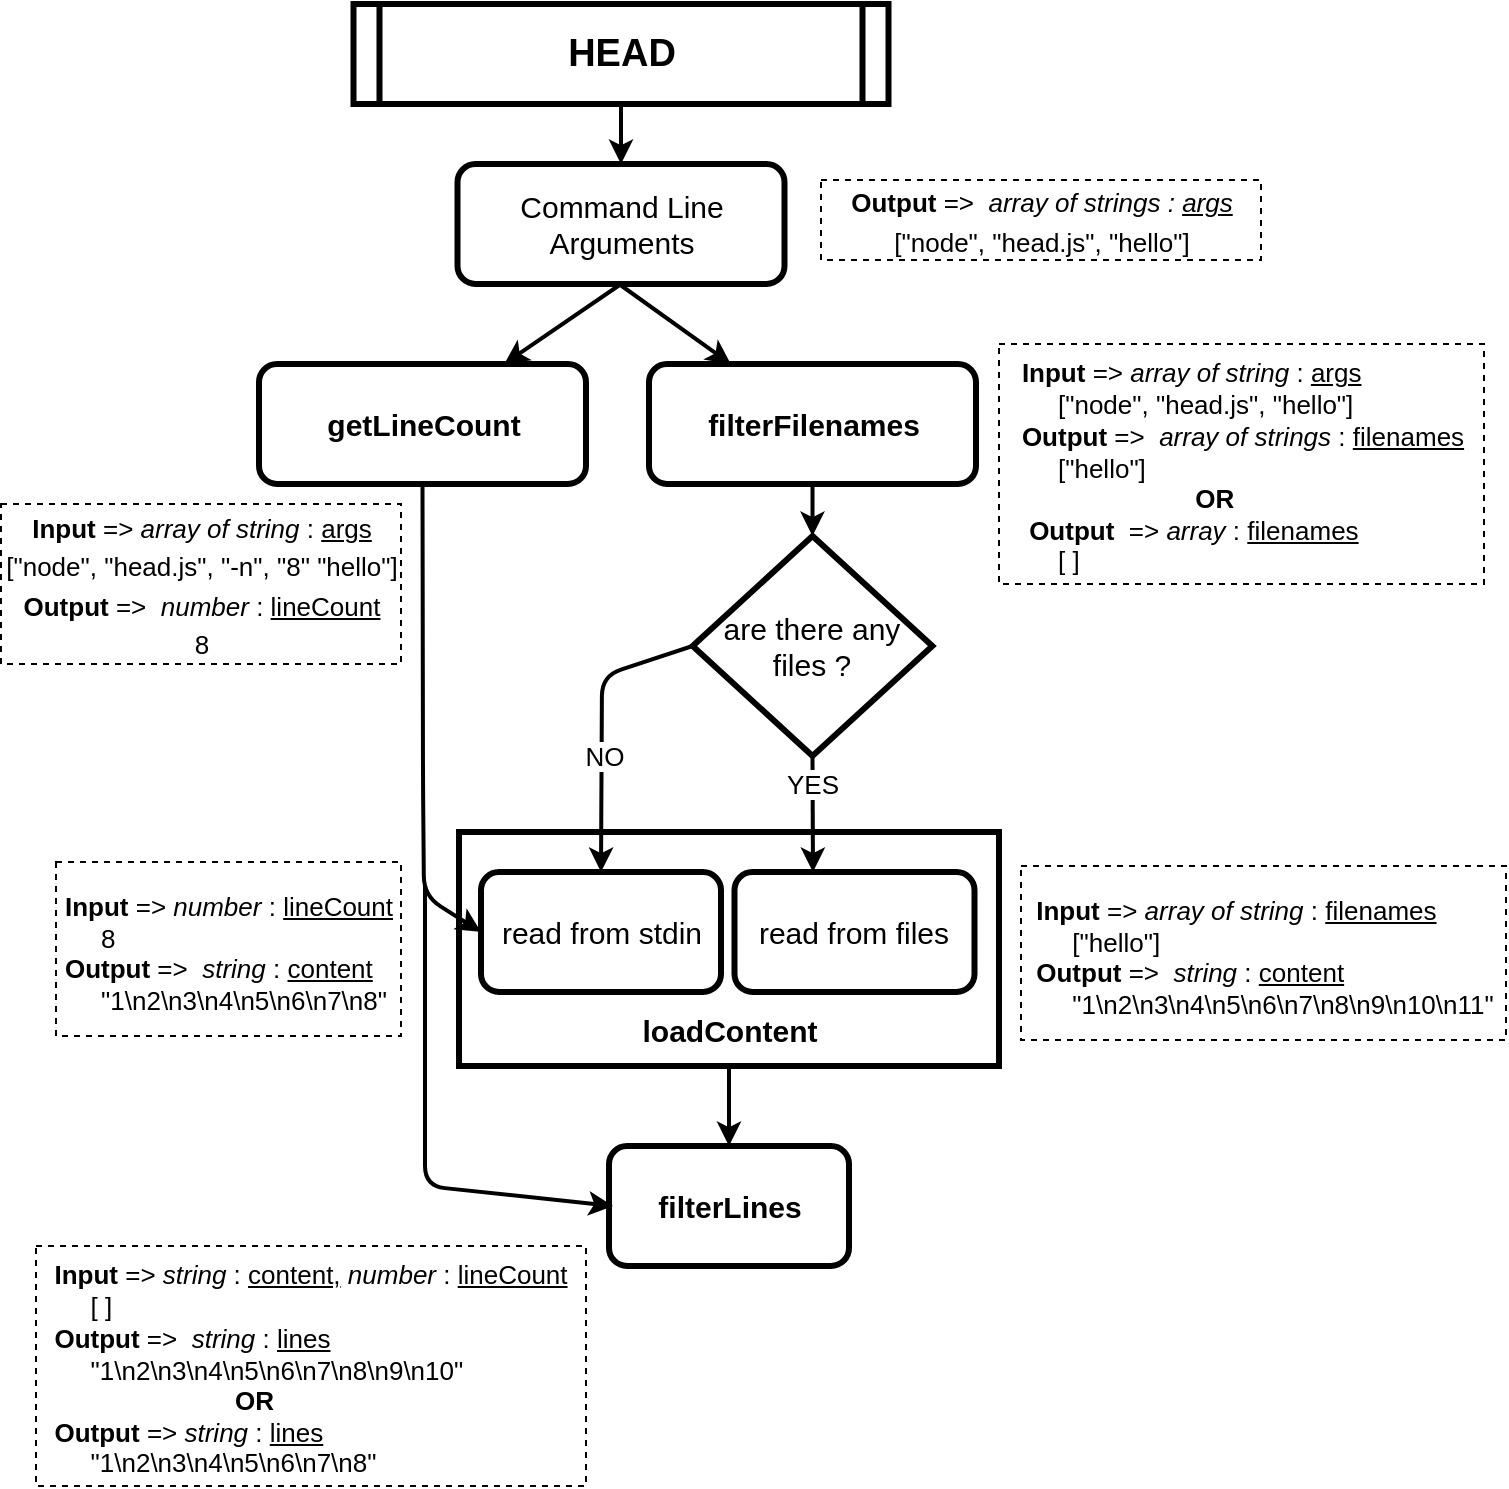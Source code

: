 <mxfile version="12.4.3" type="device" pages="1"><diagram name="Page-1" id="c7558073-3199-34d8-9f00-42111426c3f3"><mxGraphModel dx="776" dy="540" grid="1" gridSize="10" guides="1" tooltips="1" connect="1" arrows="1" fold="1" page="1" pageScale="1" pageWidth="826" pageHeight="1169" background="#ffffff" math="0" shadow="0"><root><mxCell id="0"/><mxCell id="1" parent="0"/><mxCell id="5" value="HEAD" style="shape=process;whiteSpace=wrap;align=center;verticalAlign=middle;size=0.048;fontStyle=1;strokeWidth=3;fillColor=#FFFFFF;fontSize=19;labelBorderColor=none;" parent="1" vertex="1"><mxGeometry x="238.75" y="204" width="267.5" height="50" as="geometry"/></mxCell><mxCell id="SufU0M-UqIUXDmBufydt-160" value="" style="edgeStyle=orthogonalEdgeStyle;rounded=0;orthogonalLoop=1;jettySize=auto;html=1;fontSize=16;entryX=0.5;entryY=0;entryDx=0;entryDy=0;strokeWidth=2;exitX=0.5;exitY=1;exitDx=0;exitDy=0;" edge="1" parent="1" source="5" target="SufU0M-UqIUXDmBufydt-96"><mxGeometry relative="1" as="geometry"><mxPoint x="372" y="270" as="sourcePoint"/></mxGeometry></mxCell><mxCell id="SufU0M-UqIUXDmBufydt-96" value="Command Line Arguments" style="rounded=1;whiteSpace=wrap;html=1;strokeWidth=3;fontSize=15;" vertex="1" parent="1"><mxGeometry x="290.75" y="284" width="163.5" height="60" as="geometry"/></mxCell><mxCell id="SufU0M-UqIUXDmBufydt-99" value="&lt;b&gt;filterFilenames&lt;/b&gt;" style="rounded=1;whiteSpace=wrap;html=1;strokeWidth=3;fontSize=15;" vertex="1" parent="1"><mxGeometry x="386.5" y="384" width="163.5" height="60" as="geometry"/></mxCell><mxCell id="SufU0M-UqIUXDmBufydt-100" value="&lt;b&gt;getLineCount&lt;/b&gt;" style="rounded=1;whiteSpace=wrap;html=1;strokeWidth=3;fontSize=15;" vertex="1" parent="1"><mxGeometry x="191.5" y="384" width="163.5" height="60" as="geometry"/></mxCell><mxCell id="SufU0M-UqIUXDmBufydt-101" value="" style="endArrow=classic;html=1;fontSize=15;exitX=0.5;exitY=1;exitDx=0;exitDy=0;entryX=0.75;entryY=0;entryDx=0;entryDy=0;strokeWidth=2;" edge="1" parent="1" source="SufU0M-UqIUXDmBufydt-96" target="SufU0M-UqIUXDmBufydt-100"><mxGeometry width="50" height="50" relative="1" as="geometry"><mxPoint x="171.5" y="514" as="sourcePoint"/><mxPoint x="221.5" y="464" as="targetPoint"/></mxGeometry></mxCell><mxCell id="SufU0M-UqIUXDmBufydt-102" value="" style="endArrow=classic;html=1;fontSize=15;entryX=0.25;entryY=0;entryDx=0;entryDy=0;strokeWidth=2;" edge="1" parent="1" target="SufU0M-UqIUXDmBufydt-99"><mxGeometry width="50" height="50" relative="1" as="geometry"><mxPoint x="371.5" y="344" as="sourcePoint"/><mxPoint x="324.125" y="394" as="targetPoint"/></mxGeometry></mxCell><mxCell id="SufU0M-UqIUXDmBufydt-103" value="are there any files ?" style="rhombus;whiteSpace=wrap;html=1;strokeWidth=3;fontSize=15;" vertex="1" parent="1"><mxGeometry x="408.31" y="470" width="119.87" height="110" as="geometry"/></mxCell><mxCell id="SufU0M-UqIUXDmBufydt-104" value="" style="endArrow=classic;html=1;fontSize=15;exitX=0.5;exitY=1;exitDx=0;exitDy=0;entryX=0.5;entryY=0;entryDx=0;entryDy=0;strokeWidth=2;" edge="1" parent="1" source="SufU0M-UqIUXDmBufydt-99" target="SufU0M-UqIUXDmBufydt-103"><mxGeometry width="50" height="50" relative="1" as="geometry"><mxPoint x="321.5" y="534" as="sourcePoint"/><mxPoint x="371.5" y="484" as="targetPoint"/></mxGeometry></mxCell><mxCell id="SufU0M-UqIUXDmBufydt-110" value="" style="rounded=0;whiteSpace=wrap;html=1;strokeWidth=3;fontSize=15;" vertex="1" parent="1"><mxGeometry x="291.5" y="618" width="270" height="117" as="geometry"/></mxCell><mxCell id="SufU0M-UqIUXDmBufydt-111" value="read from stdin" style="rounded=1;whiteSpace=wrap;html=1;strokeWidth=3;fontSize=15;" vertex="1" parent="1"><mxGeometry x="302.5" y="638" width="120" height="60" as="geometry"/></mxCell><mxCell id="SufU0M-UqIUXDmBufydt-112" value="read from files" style="rounded=1;whiteSpace=wrap;html=1;strokeWidth=3;fontSize=15;" vertex="1" parent="1"><mxGeometry x="429.25" y="638" width="120" height="60" as="geometry"/></mxCell><mxCell id="SufU0M-UqIUXDmBufydt-106" value="" style="endArrow=classic;html=1;fontSize=15;exitX=0.5;exitY=1;exitDx=0;exitDy=0;entryX=0.327;entryY=0;entryDx=0;entryDy=0;entryPerimeter=0;strokeWidth=2;" edge="1" parent="1" source="SufU0M-UqIUXDmBufydt-103" target="SufU0M-UqIUXDmBufydt-112"><mxGeometry width="50" height="50" relative="1" as="geometry"><mxPoint x="211.5" y="664" as="sourcePoint"/><mxPoint x="468.5" y="644" as="targetPoint"/></mxGeometry></mxCell><mxCell id="SufU0M-UqIUXDmBufydt-108" value="YES" style="text;html=1;align=center;verticalAlign=middle;resizable=0;points=[];;labelBackgroundColor=#ffffff;fontSize=13;" vertex="1" connectable="0" parent="SufU0M-UqIUXDmBufydt-106"><mxGeometry x="0.144" y="-1" relative="1" as="geometry"><mxPoint y="-19" as="offset"/></mxGeometry></mxCell><mxCell id="SufU0M-UqIUXDmBufydt-105" value="" style="endArrow=classic;html=1;fontSize=15;exitX=0;exitY=0.5;exitDx=0;exitDy=0;entryX=0.5;entryY=0;entryDx=0;entryDy=0;strokeWidth=2;" edge="1" parent="1" source="SufU0M-UqIUXDmBufydt-103" target="SufU0M-UqIUXDmBufydt-111"><mxGeometry width="50" height="50" relative="1" as="geometry"><mxPoint x="291.5" y="624" as="sourcePoint"/><mxPoint x="341.5" y="534" as="targetPoint"/><Array as="points"><mxPoint x="363" y="540"/></Array></mxGeometry></mxCell><mxCell id="SufU0M-UqIUXDmBufydt-107" value="NO" style="text;html=1;align=center;verticalAlign=middle;resizable=0;points=[];;labelBackgroundColor=#ffffff;fontSize=13;" vertex="1" connectable="0" parent="SufU0M-UqIUXDmBufydt-105"><mxGeometry x="0.225" y="1" relative="1" as="geometry"><mxPoint y="-2" as="offset"/></mxGeometry></mxCell><mxCell id="SufU0M-UqIUXDmBufydt-115" value="" style="endArrow=classic;html=1;fontSize=15;exitX=0.5;exitY=1;exitDx=0;exitDy=0;entryX=0;entryY=0.5;entryDx=0;entryDy=0;strokeWidth=2;" edge="1" parent="1" source="SufU0M-UqIUXDmBufydt-100" target="SufU0M-UqIUXDmBufydt-111"><mxGeometry width="50" height="50" relative="1" as="geometry"><mxPoint x="171.5" y="834" as="sourcePoint"/><mxPoint x="221.5" y="784" as="targetPoint"/><Array as="points"><mxPoint x="273.5" y="594"/><mxPoint x="274" y="650"/></Array></mxGeometry></mxCell><mxCell id="SufU0M-UqIUXDmBufydt-116" value="&lt;b&gt;filterLines&lt;/b&gt;" style="rounded=1;whiteSpace=wrap;html=1;strokeWidth=3;fontSize=15;" vertex="1" parent="1"><mxGeometry x="366.5" y="775" width="120" height="60" as="geometry"/></mxCell><mxCell id="SufU0M-UqIUXDmBufydt-117" value="&lt;b&gt;&lt;font style=&quot;font-size: 15px&quot;&gt;loadContent&lt;/font&gt;&lt;/b&gt;" style="text;html=1;strokeColor=none;fillColor=none;align=center;verticalAlign=middle;whiteSpace=wrap;rounded=0;fontSize=16;" vertex="1" parent="1"><mxGeometry x="406.5" y="707" width="40" height="20" as="geometry"/></mxCell><mxCell id="SufU0M-UqIUXDmBufydt-120" value="" style="endArrow=classic;html=1;fontSize=16;exitX=0.5;exitY=1;exitDx=0;exitDy=0;entryX=0.5;entryY=0;entryDx=0;entryDy=0;strokeWidth=2;" edge="1" parent="1" source="SufU0M-UqIUXDmBufydt-110" target="SufU0M-UqIUXDmBufydt-116"><mxGeometry width="50" height="50" relative="1" as="geometry"><mxPoint x="271.5" y="905" as="sourcePoint"/><mxPoint x="321.5" y="855" as="targetPoint"/></mxGeometry></mxCell><mxCell id="SufU0M-UqIUXDmBufydt-122" value="&lt;font style=&quot;font-size: 13px&quot;&gt;&lt;b&gt;Output&lt;/b&gt; =&amp;gt;&amp;nbsp;&lt;i&gt; array of strings : &lt;u&gt;args&lt;/u&gt;&lt;/i&gt;&lt;br&gt;[&quot;node&quot;, &quot;head.js&quot;, &quot;hello&quot;]&lt;/font&gt;" style="text;html=1;strokeColor=#000000;fillColor=none;align=center;verticalAlign=middle;whiteSpace=wrap;rounded=0;fontSize=16;dashed=1;aspect=fixed;" vertex="1" parent="1"><mxGeometry x="472.5" y="292" width="220" height="40" as="geometry"/></mxCell><mxCell id="SufU0M-UqIUXDmBufydt-159" value="&lt;div style=&quot;text-align: left&quot;&gt;&lt;b style=&quot;font-size: 13px&quot;&gt;Input&lt;/b&gt;&lt;span style=&quot;font-size: 13px&quot;&gt; =&amp;gt;&lt;/span&gt;&lt;i style=&quot;font-size: 13px&quot;&gt; array of string &lt;/i&gt;&lt;span style=&quot;font-size: 13px&quot;&gt;: &lt;u&gt;args&lt;/u&gt;&lt;/span&gt;&lt;/div&gt;&lt;font style=&quot;font-size: 13px&quot;&gt;&lt;div style=&quot;text-align: left&quot;&gt;&lt;span&gt;&amp;nbsp; &amp;nbsp; &amp;nbsp;[&quot;node&quot;, &quot;head.js&quot;, &quot;hello&quot;]&lt;/span&gt;&lt;/div&gt;&lt;span style=&quot;white-space: normal&quot;&gt;&lt;div style=&quot;text-align: left&quot;&gt;&lt;b&gt;Output&lt;/b&gt;&lt;span&gt; =&amp;gt;&amp;nbsp; &lt;/span&gt;&lt;i&gt;array of strings &lt;/i&gt;:&lt;i&gt;&amp;nbsp;&lt;/i&gt;&lt;u&gt;filenames&lt;/u&gt;&lt;/div&gt;&lt;div style=&quot;text-align: left&quot;&gt;&lt;span&gt;&lt;i&gt;&amp;nbsp; &amp;nbsp; &amp;nbsp;&lt;/i&gt;[&quot;hello&quot;]&lt;/span&gt;&lt;/div&gt;&lt;/span&gt;&lt;span style=&quot;white-space: normal&quot;&gt;&lt;div style=&quot;text-align: left&quot;&gt;&amp;nbsp; &amp;nbsp; &amp;nbsp; &amp;nbsp; &amp;nbsp; &amp;nbsp; &amp;nbsp; &amp;nbsp; &amp;nbsp; &amp;nbsp; &amp;nbsp; &amp;nbsp; &lt;b&gt;OR&lt;/b&gt;&lt;/div&gt;&lt;div style=&quot;text-align: left&quot;&gt;&amp;nbsp;&lt;b&gt;Output&lt;/b&gt;&amp;nbsp; =&amp;gt; &lt;i&gt;array &lt;/i&gt;: &lt;u&gt;filenames&lt;/u&gt;&lt;/div&gt;&lt;/span&gt;&lt;div style=&quot;text-align: left&quot;&gt;&lt;span&gt;&amp;nbsp; &amp;nbsp; &amp;nbsp;[ ]&lt;/span&gt;&lt;/div&gt;&lt;/font&gt;" style="rounded=0;whiteSpace=wrap;html=1;dashed=1;strokeColor=#000000;strokeWidth=1;fillColor=none;fontSize=16;" vertex="1" parent="1"><mxGeometry x="561.5" y="374" width="242.5" height="120" as="geometry"/></mxCell><mxCell id="SufU0M-UqIUXDmBufydt-161" value="&lt;font style=&quot;font-size: 13px&quot;&gt;&lt;span style=&quot;text-align: left ; white-space: normal&quot;&gt;&lt;b&gt;Input&lt;/b&gt; =&amp;gt; &lt;i&gt;array of string&lt;/i&gt; : &lt;u&gt;args&lt;/u&gt;&lt;/span&gt;&lt;br style=&quot;text-align: left ; white-space: normal&quot;&gt;&lt;span style=&quot;text-align: left ; white-space: normal&quot;&gt;[&quot;node&quot;, &quot;head.js&quot;, &quot;-n&quot;, &quot;8&quot; &quot;hello&quot;]&lt;/span&gt;&lt;br style=&quot;text-align: left ; white-space: normal&quot;&gt;&lt;span style=&quot;white-space: normal&quot;&gt;&lt;b&gt;Output&lt;/b&gt; =&amp;gt;&amp;nbsp; &lt;i&gt;number&lt;/i&gt; : &lt;u&gt;lineCount&lt;/u&gt;&lt;/span&gt;&lt;br style=&quot;white-space: normal&quot;&gt;8&lt;/font&gt;" style="rounded=0;whiteSpace=wrap;html=1;dashed=1;strokeColor=#000000;strokeWidth=1;fillColor=none;fontSize=16;" vertex="1" parent="1"><mxGeometry x="62.5" y="454" width="200" height="80" as="geometry"/></mxCell><mxCell id="SufU0M-UqIUXDmBufydt-165" value="&lt;div style=&quot;text-align: left&quot;&gt;&lt;b style=&quot;font-size: 13px&quot;&gt;Input&lt;/b&gt;&lt;span style=&quot;font-size: 13px&quot;&gt; =&amp;gt;&lt;/span&gt;&lt;i style=&quot;font-size: 13px&quot;&gt; array of string &lt;/i&gt;&lt;span style=&quot;font-size: 13px&quot;&gt;: &lt;u&gt;filenames&lt;/u&gt;&lt;/span&gt;&lt;/div&gt;&lt;font style=&quot;font-size: 13px&quot;&gt;&lt;div style=&quot;text-align: left&quot;&gt;&lt;span&gt;&amp;nbsp; &amp;nbsp; &amp;nbsp;[&quot;hello&quot;]&lt;/span&gt;&lt;/div&gt;&lt;span style=&quot;white-space: normal&quot;&gt;&lt;div style=&quot;text-align: left&quot;&gt;&lt;b&gt;Output&lt;/b&gt;&lt;span&gt; =&amp;gt;&amp;nbsp;&lt;/span&gt;&lt;i&gt;&amp;nbsp;string&amp;nbsp;&lt;/i&gt;:&lt;i&gt;&amp;nbsp;&lt;/i&gt;&lt;u&gt;content&lt;/u&gt;&lt;/div&gt;&lt;div style=&quot;text-align: left&quot;&gt;&amp;nbsp; &amp;nbsp; &amp;nbsp;&quot;1\n2\n3\n4\n5\n6\n7\n8\n9\n10\n11&quot;&lt;/div&gt;&lt;/span&gt;&lt;/font&gt;" style="rounded=0;whiteSpace=wrap;html=1;dashed=1;strokeColor=#000000;strokeWidth=1;fillColor=none;fontSize=16;" vertex="1" parent="1"><mxGeometry x="572.5" y="635" width="242.5" height="87" as="geometry"/></mxCell><mxCell id="SufU0M-UqIUXDmBufydt-166" value="&lt;div style=&quot;text-align: left&quot;&gt;&lt;b style=&quot;font-size: 13px&quot;&gt;Input&lt;/b&gt;&lt;span style=&quot;font-size: 13px&quot;&gt; =&amp;gt;&lt;/span&gt;&lt;i style=&quot;font-size: 13px&quot;&gt; number&amp;nbsp;&lt;/i&gt;&lt;span style=&quot;font-size: 13px&quot;&gt;: &lt;u&gt;lineCount&lt;/u&gt;&lt;/span&gt;&lt;/div&gt;&lt;font style=&quot;font-size: 13px&quot;&gt;&lt;div style=&quot;text-align: left&quot;&gt;&lt;span&gt;&amp;nbsp; &amp;nbsp; &amp;nbsp;8&lt;/span&gt;&lt;/div&gt;&lt;span style=&quot;white-space: normal&quot;&gt;&lt;div style=&quot;text-align: left&quot;&gt;&lt;b&gt;Output&lt;/b&gt;&lt;span&gt; =&amp;gt;&amp;nbsp;&lt;/span&gt;&lt;i&gt;&amp;nbsp;string&amp;nbsp;&lt;/i&gt;:&lt;i&gt;&amp;nbsp;&lt;/i&gt;&lt;u&gt;content&lt;/u&gt;&lt;/div&gt;&lt;div style=&quot;text-align: left&quot;&gt;&amp;nbsp; &amp;nbsp; &amp;nbsp;&quot;1\n2\n3\n4\n5\n6\n7\n8&quot;&lt;/div&gt;&lt;/span&gt;&lt;/font&gt;" style="rounded=0;whiteSpace=wrap;html=1;dashed=1;strokeColor=#000000;strokeWidth=1;fillColor=none;fontSize=16;" vertex="1" parent="1"><mxGeometry x="90" y="633" width="172.5" height="87" as="geometry"/></mxCell><mxCell id="SufU0M-UqIUXDmBufydt-167" value="" style="endArrow=classic;html=1;fontSize=16;entryX=0;entryY=0.5;entryDx=0;entryDy=0;strokeWidth=2;" edge="1" parent="1"><mxGeometry width="50" height="50" relative="1" as="geometry"><mxPoint x="274.5" y="645" as="sourcePoint"/><mxPoint x="368.5" y="805" as="targetPoint"/><Array as="points"><mxPoint x="274.5" y="795"/></Array></mxGeometry></mxCell><mxCell id="SufU0M-UqIUXDmBufydt-168" value="&lt;div style=&quot;text-align: left&quot;&gt;&lt;b style=&quot;font-size: 13px&quot;&gt;Input&lt;/b&gt;&lt;span style=&quot;font-size: 13px&quot;&gt; =&amp;gt;&lt;/span&gt;&lt;i style=&quot;font-size: 13px&quot;&gt; string&amp;nbsp;&lt;/i&gt;&lt;span style=&quot;font-size: 13px&quot;&gt;: &lt;u&gt;content,&lt;/u&gt;&amp;nbsp;&lt;i&gt;number&lt;/i&gt;&amp;nbsp;: &lt;u&gt;lineCount&lt;/u&gt;&lt;/span&gt;&lt;/div&gt;&lt;font style=&quot;font-size: 13px&quot;&gt;&lt;div style=&quot;text-align: left&quot;&gt;&lt;span&gt;&amp;nbsp; &amp;nbsp; &amp;nbsp;[ ]&lt;/span&gt;&lt;/div&gt;&lt;span style=&quot;white-space: normal&quot;&gt;&lt;div style=&quot;text-align: left&quot;&gt;&lt;b&gt;Output&lt;/b&gt;&lt;span&gt; =&amp;gt;&amp;nbsp;&lt;/span&gt;&lt;i&gt;&amp;nbsp;string&amp;nbsp;&lt;/i&gt;:&lt;i&gt;&amp;nbsp;&lt;/i&gt;&lt;u&gt;lines&lt;/u&gt;&lt;/div&gt;&lt;div style=&quot;text-align: left&quot;&gt;&amp;nbsp; &amp;nbsp; &amp;nbsp;&quot;1\n2\n3\n4\n5\n6\n7\n8\n9\n10&quot;&lt;/div&gt;&lt;div style=&quot;text-align: left&quot;&gt;&amp;nbsp; &amp;nbsp; &amp;nbsp; &amp;nbsp; &amp;nbsp; &amp;nbsp; &amp;nbsp; &amp;nbsp; &amp;nbsp; &amp;nbsp; &amp;nbsp; &amp;nbsp; &amp;nbsp;&lt;b&gt;OR&lt;/b&gt;&lt;/div&gt;&lt;div style=&quot;text-align: left&quot;&gt;&lt;b&gt;Output &lt;/b&gt;=&amp;gt; &lt;i&gt;string &lt;/i&gt;: &lt;u&gt;lines&lt;/u&gt;&lt;/div&gt;&lt;div style=&quot;text-align: left&quot;&gt;&amp;nbsp; &amp;nbsp; &amp;nbsp;&quot;1\n2\n3\n4\n5\n6\n7\n8&quot;&lt;/div&gt;&lt;/span&gt;&lt;/font&gt;" style="rounded=0;whiteSpace=wrap;html=1;dashed=1;strokeColor=#000000;strokeWidth=1;fillColor=none;fontSize=16;" vertex="1" parent="1"><mxGeometry x="80" y="825" width="275" height="120" as="geometry"/></mxCell></root></mxGraphModel></diagram></mxfile>